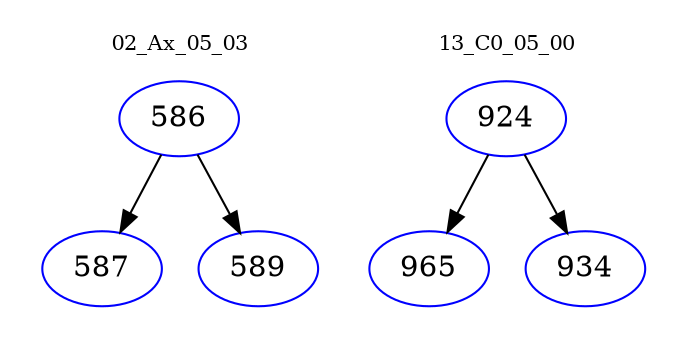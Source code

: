 digraph{
subgraph cluster_0 {
color = white
label = "02_Ax_05_03";
fontsize=10;
T0_586 [label="586", color="blue"]
T0_586 -> T0_587 [color="black"]
T0_587 [label="587", color="blue"]
T0_586 -> T0_589 [color="black"]
T0_589 [label="589", color="blue"]
}
subgraph cluster_1 {
color = white
label = "13_C0_05_00";
fontsize=10;
T1_924 [label="924", color="blue"]
T1_924 -> T1_965 [color="black"]
T1_965 [label="965", color="blue"]
T1_924 -> T1_934 [color="black"]
T1_934 [label="934", color="blue"]
}
}
